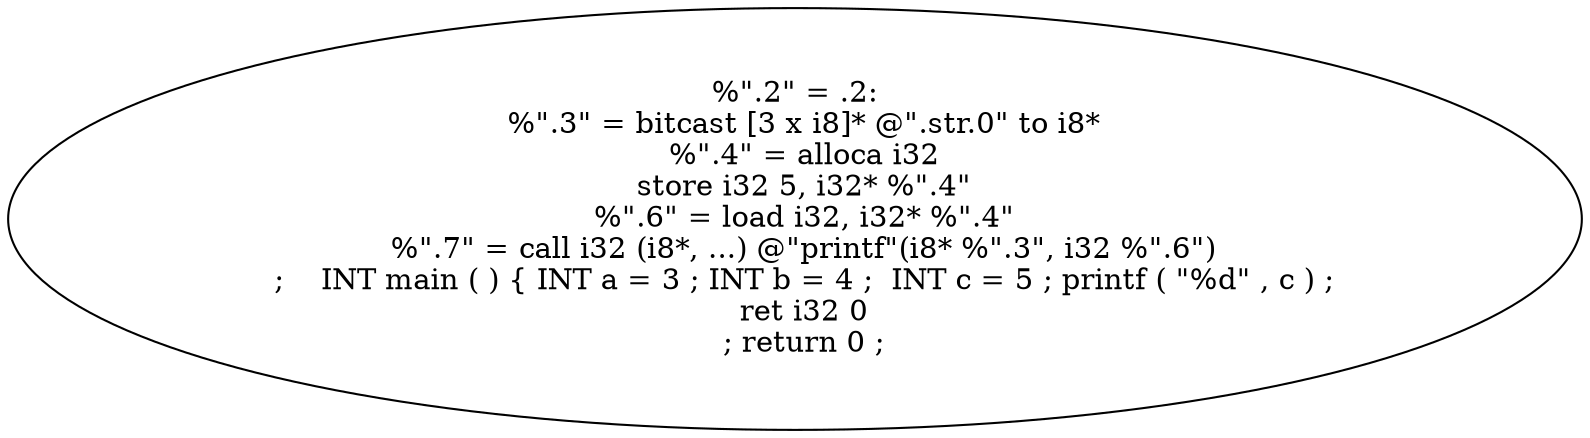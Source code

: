 digraph AST {
  "134789731932512" [label="%\".2\" = .2:
  %\".3\" = bitcast [3 x i8]* @\".str.0\" to i8*
  %\".4\" = alloca i32
  store i32 5, i32* %\".4\"
  %\".6\" = load i32, i32* %\".4\"
  %\".7\" = call i32 (i8*, ...) @\"printf\"(i8* %\".3\", i32 %\".6\")
  ;    INT main ( ) { INT a = 3 ; INT b = 4 ;  INT c = 5 ; printf ( \"%d\" , c ) ;
  ret i32 0
  ; return 0 ;"];
}
